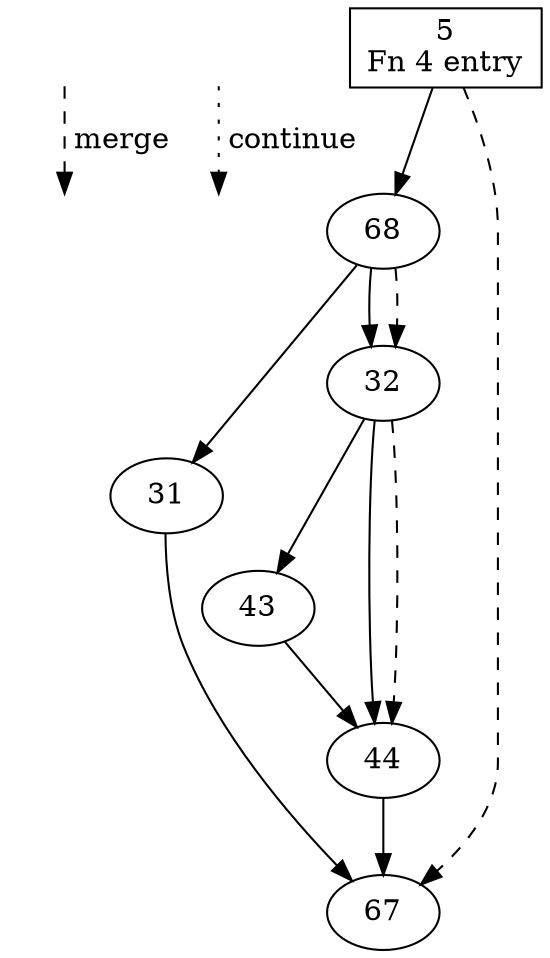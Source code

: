 digraph {
legend_merge_src [shape=plaintext, label=""];
legend_merge_dest [shape=plaintext, label=""];
legend_merge_src -> legend_merge_dest [label=" merge",style=dashed];
legend_continue_src [shape=plaintext, label=""];
legend_continue_dest [shape=plaintext, label=""];
legend_continue_src -> legend_continue_dest [label=" continue",style=dotted];
5 [label="5
Fn 4 entry", shape=box];
5 -> 68;
5 -> 67 [style=dashed];
68 [label="68"];
68 -> 31;
68 -> 32;
68 -> 32 [style=dashed];
31 [label="31"];
31 -> 67;
32 [label="32"];
32 -> 43;
32 -> 44;
32 -> 44 [style=dashed];
43 [label="43"];
43 -> 44;
44 [label="44"];
44 -> 67;
67 [label="67"];
}
